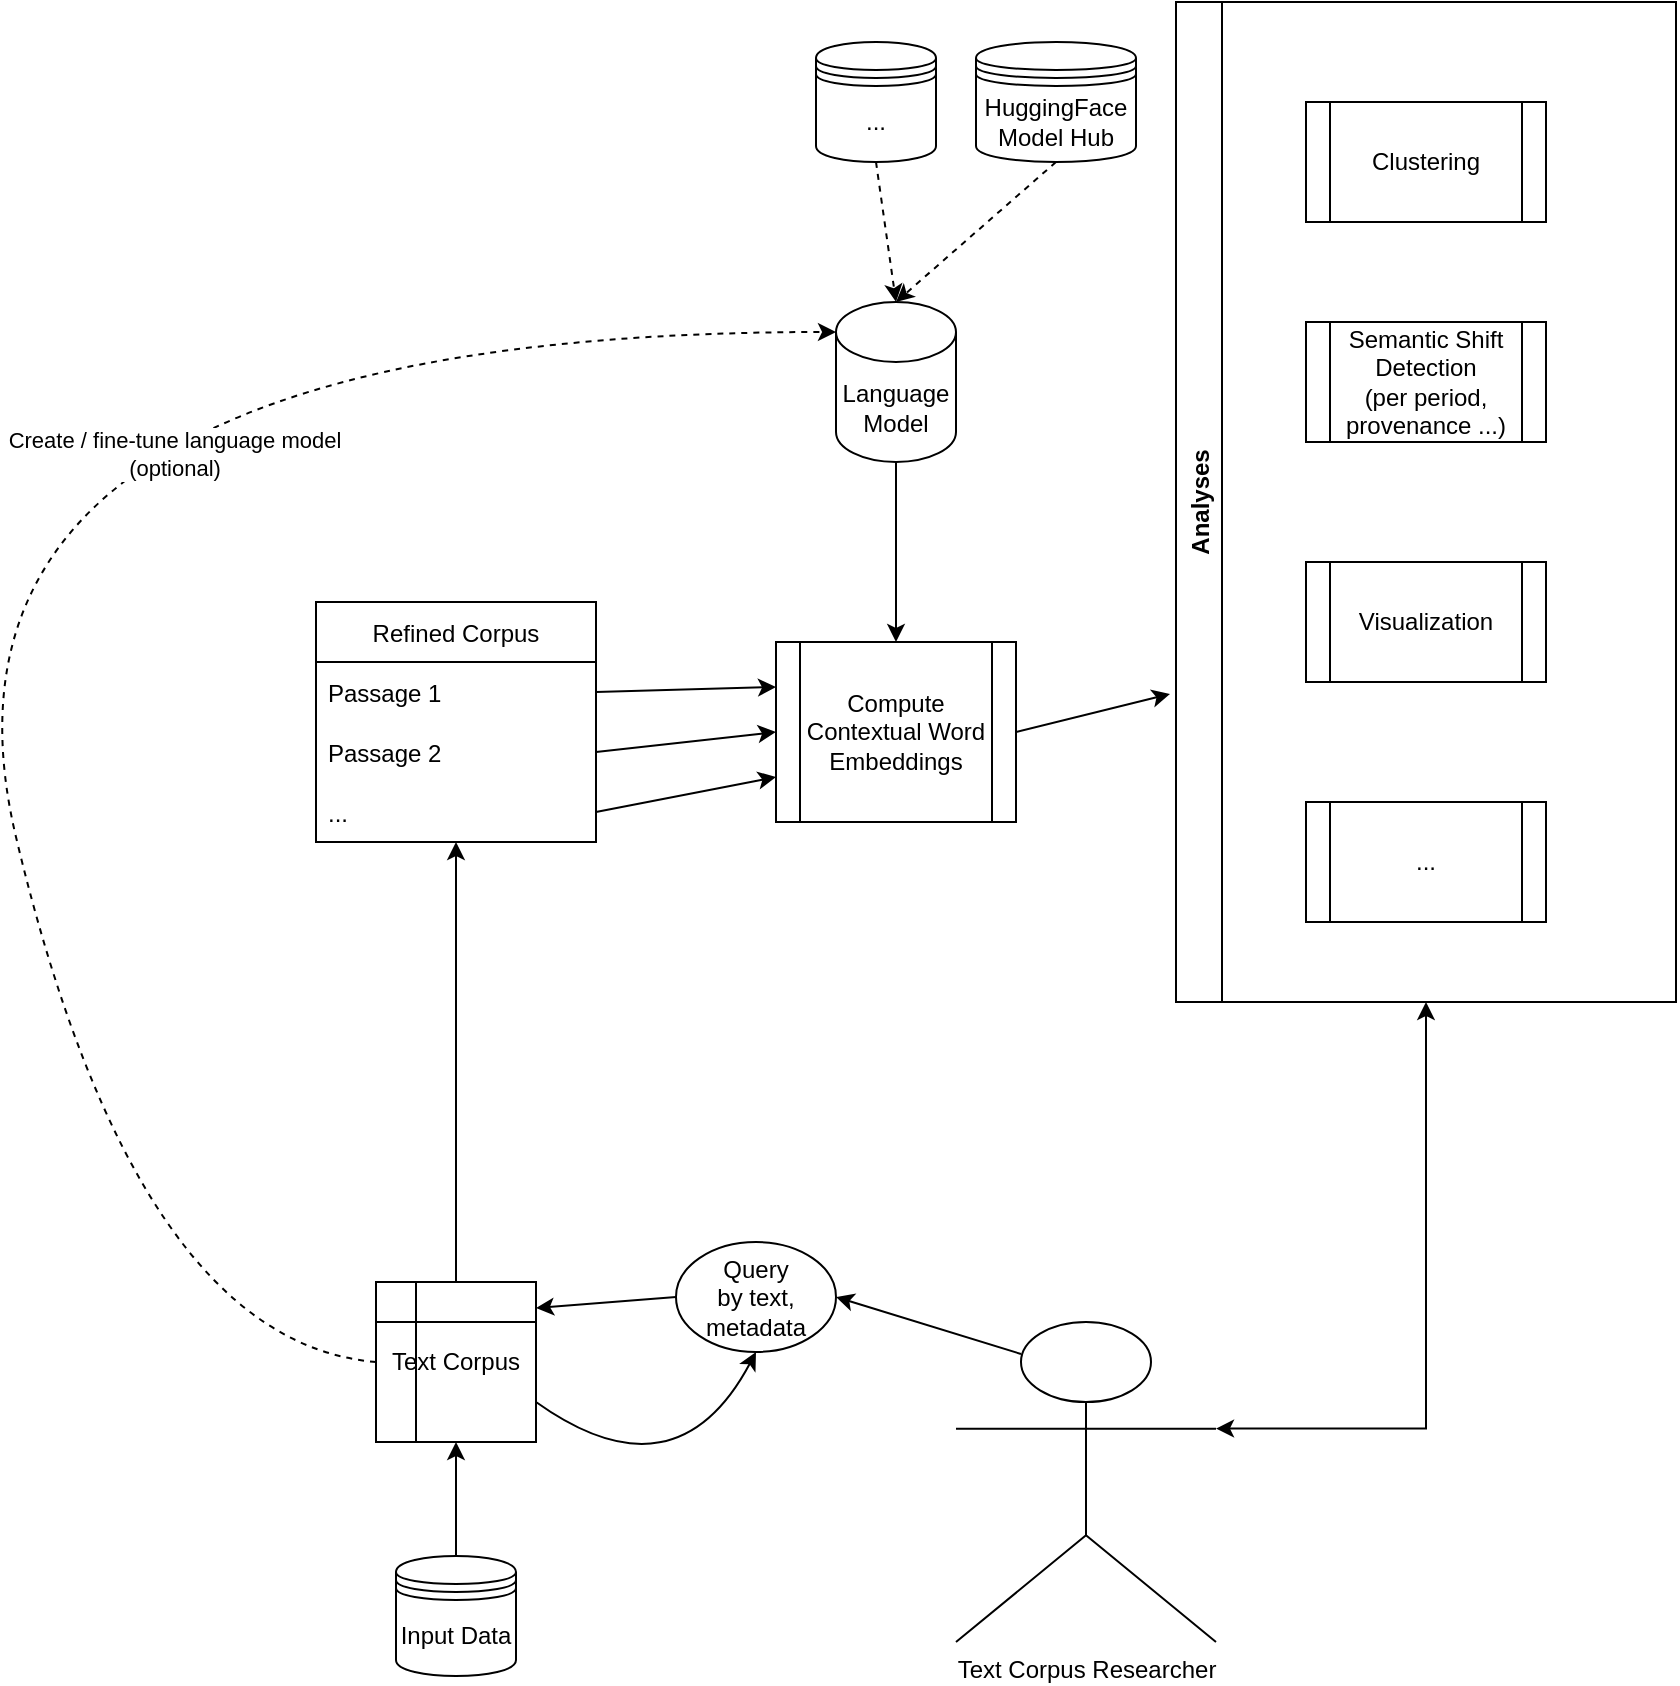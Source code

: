 <mxfile>
    <diagram id="ppkrh9pIyIqRoQHjiDVh" name="Page-1">
        <mxGraphModel dx="2041.5" dy="678" grid="1" gridSize="10" guides="1" tooltips="1" connect="1" arrows="1" fold="1" page="1" pageScale="1.5" pageWidth="827" pageHeight="1169" math="0" shadow="0">
            <root>
                <mxCell id="0"/>
                <mxCell id="1" parent="0"/>
                <mxCell id="v1f8EHenCg5GDuktwgVY-2" value="Refined Corpus" style="swimlane;fontStyle=0;childLayout=stackLayout;horizontal=1;startSize=30;horizontalStack=0;resizeParent=1;resizeParentMax=0;resizeLast=0;collapsible=1;marginBottom=0;" parent="1" vertex="1">
                    <mxGeometry x="80" y="370" width="140" height="120" as="geometry"/>
                </mxCell>
                <mxCell id="v1f8EHenCg5GDuktwgVY-3" value="Passage 1" style="text;strokeColor=none;fillColor=none;align=left;verticalAlign=middle;spacingLeft=4;spacingRight=4;overflow=hidden;points=[[0,0.5],[1,0.5]];portConstraint=eastwest;rotatable=0;" parent="v1f8EHenCg5GDuktwgVY-2" vertex="1">
                    <mxGeometry y="30" width="140" height="30" as="geometry"/>
                </mxCell>
                <mxCell id="v1f8EHenCg5GDuktwgVY-4" value="Passage 2" style="text;strokeColor=none;fillColor=none;align=left;verticalAlign=middle;spacingLeft=4;spacingRight=4;overflow=hidden;points=[[0,0.5],[1,0.5]];portConstraint=eastwest;rotatable=0;" parent="v1f8EHenCg5GDuktwgVY-2" vertex="1">
                    <mxGeometry y="60" width="140" height="30" as="geometry"/>
                </mxCell>
                <mxCell id="v1f8EHenCg5GDuktwgVY-5" value="..." style="text;strokeColor=none;fillColor=none;align=left;verticalAlign=middle;spacingLeft=4;spacingRight=4;overflow=hidden;points=[[0,0.5],[1,0.5]];portConstraint=eastwest;rotatable=0;" parent="v1f8EHenCg5GDuktwgVY-2" vertex="1">
                    <mxGeometry y="90" width="140" height="30" as="geometry"/>
                </mxCell>
                <mxCell id="v1f8EHenCg5GDuktwgVY-6" value="Compute Contextual Word Embeddings" style="shape=process;whiteSpace=wrap;html=1;backgroundOutline=1;" parent="1" vertex="1">
                    <mxGeometry x="310" y="390" width="120" height="90" as="geometry"/>
                </mxCell>
                <mxCell id="v1f8EHenCg5GDuktwgVY-8" value="" style="endArrow=classic;html=1;rounded=0;exitX=1;exitY=0.5;exitDx=0;exitDy=0;entryX=0;entryY=0.25;entryDx=0;entryDy=0;" parent="1" source="v1f8EHenCg5GDuktwgVY-3" target="v1f8EHenCg5GDuktwgVY-6" edge="1">
                    <mxGeometry width="50" height="50" relative="1" as="geometry">
                        <mxPoint x="590" y="460" as="sourcePoint"/>
                        <mxPoint x="640" y="410" as="targetPoint"/>
                    </mxGeometry>
                </mxCell>
                <mxCell id="v1f8EHenCg5GDuktwgVY-9" value="" style="endArrow=classic;html=1;rounded=0;exitX=1;exitY=0.5;exitDx=0;exitDy=0;entryX=0;entryY=0.5;entryDx=0;entryDy=0;" parent="1" source="v1f8EHenCg5GDuktwgVY-4" target="v1f8EHenCg5GDuktwgVY-6" edge="1">
                    <mxGeometry width="50" height="50" relative="1" as="geometry">
                        <mxPoint x="230" y="415" as="sourcePoint"/>
                        <mxPoint x="260" y="422.5" as="targetPoint"/>
                    </mxGeometry>
                </mxCell>
                <mxCell id="v1f8EHenCg5GDuktwgVY-10" value="" style="endArrow=classic;html=1;rounded=0;exitX=1;exitY=0.5;exitDx=0;exitDy=0;entryX=0;entryY=0.75;entryDx=0;entryDy=0;" parent="1" source="v1f8EHenCg5GDuktwgVY-5" target="v1f8EHenCg5GDuktwgVY-6" edge="1">
                    <mxGeometry width="50" height="50" relative="1" as="geometry">
                        <mxPoint x="240" y="425" as="sourcePoint"/>
                        <mxPoint x="240" y="450" as="targetPoint"/>
                    </mxGeometry>
                </mxCell>
                <mxCell id="v1f8EHenCg5GDuktwgVY-15" value="Analyses" style="swimlane;horizontal=0;" parent="1" vertex="1">
                    <mxGeometry x="510" y="70" width="250" height="500" as="geometry"/>
                </mxCell>
                <mxCell id="v1f8EHenCg5GDuktwgVY-11" value="Clustering" style="shape=process;whiteSpace=wrap;html=1;backgroundOutline=1;" parent="v1f8EHenCg5GDuktwgVY-15" vertex="1">
                    <mxGeometry x="65" y="50" width="120" height="60" as="geometry"/>
                </mxCell>
                <mxCell id="v1f8EHenCg5GDuktwgVY-13" value="Visualization" style="shape=process;whiteSpace=wrap;html=1;backgroundOutline=1;" parent="v1f8EHenCg5GDuktwgVY-15" vertex="1">
                    <mxGeometry x="65" y="280" width="120" height="60" as="geometry"/>
                </mxCell>
                <mxCell id="v1f8EHenCg5GDuktwgVY-12" value="Semantic Shift Detection&lt;br&gt;(per period, provenance ...)" style="shape=process;whiteSpace=wrap;html=1;backgroundOutline=1;" parent="v1f8EHenCg5GDuktwgVY-15" vertex="1">
                    <mxGeometry x="65" y="160" width="120" height="60" as="geometry"/>
                </mxCell>
                <mxCell id="v1f8EHenCg5GDuktwgVY-16" value="..." style="shape=process;whiteSpace=wrap;html=1;backgroundOutline=1;" parent="v1f8EHenCg5GDuktwgVY-15" vertex="1">
                    <mxGeometry x="65" y="400" width="120" height="60" as="geometry"/>
                </mxCell>
                <mxCell id="v1f8EHenCg5GDuktwgVY-17" value="Text Corpus Researcher" style="shape=umlActor;verticalLabelPosition=bottom;verticalAlign=top;html=1;outlineConnect=0;" parent="1" vertex="1">
                    <mxGeometry x="400" y="730" width="130" height="160" as="geometry"/>
                </mxCell>
                <mxCell id="v1f8EHenCg5GDuktwgVY-18" value="Text Corpus" style="shape=internalStorage;whiteSpace=wrap;html=1;backgroundOutline=1;" parent="1" vertex="1">
                    <mxGeometry x="110" y="710" width="80" height="80" as="geometry"/>
                </mxCell>
                <mxCell id="v1f8EHenCg5GDuktwgVY-24" value="Query&lt;br&gt;by text, metadata" style="ellipse;whiteSpace=wrap;html=1;" parent="1" vertex="1">
                    <mxGeometry x="260" y="690" width="80" height="55" as="geometry"/>
                </mxCell>
                <mxCell id="v1f8EHenCg5GDuktwgVY-25" value="" style="endArrow=classic;html=1;rounded=0;exitX=0.25;exitY=0.1;exitDx=0;exitDy=0;exitPerimeter=0;entryX=1;entryY=0.5;entryDx=0;entryDy=0;" parent="1" source="v1f8EHenCg5GDuktwgVY-17" target="v1f8EHenCg5GDuktwgVY-24" edge="1">
                    <mxGeometry width="50" height="50" relative="1" as="geometry">
                        <mxPoint x="270" y="460" as="sourcePoint"/>
                        <mxPoint x="320" y="410" as="targetPoint"/>
                    </mxGeometry>
                </mxCell>
                <mxCell id="v1f8EHenCg5GDuktwgVY-28" value="" style="endArrow=classic;html=1;rounded=0;entryX=1;entryY=0.163;entryDx=0;entryDy=0;entryPerimeter=0;exitX=0;exitY=0.5;exitDx=0;exitDy=0;" parent="1" source="v1f8EHenCg5GDuktwgVY-24" target="v1f8EHenCg5GDuktwgVY-18" edge="1">
                    <mxGeometry width="50" height="50" relative="1" as="geometry">
                        <mxPoint x="240" y="775" as="sourcePoint"/>
                        <mxPoint x="290" y="725" as="targetPoint"/>
                    </mxGeometry>
                </mxCell>
                <mxCell id="v1f8EHenCg5GDuktwgVY-29" value="" style="endArrow=classic;html=1;rounded=0;exitX=0.5;exitY=0;exitDx=0;exitDy=0;entryX=0.5;entryY=1;entryDx=0;entryDy=0;" parent="1" source="v1f8EHenCg5GDuktwgVY-18" target="v1f8EHenCg5GDuktwgVY-2" edge="1">
                    <mxGeometry width="50" height="50" relative="1" as="geometry">
                        <mxPoint x="270" y="460" as="sourcePoint"/>
                        <mxPoint x="320" y="410" as="targetPoint"/>
                    </mxGeometry>
                </mxCell>
                <mxCell id="v1f8EHenCg5GDuktwgVY-36" value="" style="endArrow=classic;html=1;rounded=0;entryX=-0.012;entryY=0.692;entryDx=0;entryDy=0;entryPerimeter=0;exitX=1;exitY=0.5;exitDx=0;exitDy=0;" parent="1" source="v1f8EHenCg5GDuktwgVY-6" target="v1f8EHenCg5GDuktwgVY-15" edge="1">
                    <mxGeometry width="50" height="50" relative="1" as="geometry">
                        <mxPoint x="270" y="580" as="sourcePoint"/>
                        <mxPoint x="320" y="530" as="targetPoint"/>
                    </mxGeometry>
                </mxCell>
                <mxCell id="v1f8EHenCg5GDuktwgVY-37" value="" style="endArrow=classic;html=1;rounded=0;edgeStyle=orthogonalEdgeStyle;entryX=1;entryY=0.333;entryDx=0;entryDy=0;entryPerimeter=0;startArrow=classic;startFill=1;exitX=0.5;exitY=1;exitDx=0;exitDy=0;" parent="1" source="v1f8EHenCg5GDuktwgVY-15" target="v1f8EHenCg5GDuktwgVY-17" edge="1">
                    <mxGeometry width="50" height="50" relative="1" as="geometry">
                        <mxPoint x="510" y="510" as="sourcePoint"/>
                        <mxPoint x="320" y="530" as="targetPoint"/>
                    </mxGeometry>
                </mxCell>
                <mxCell id="v1f8EHenCg5GDuktwgVY-38" value="Language Model" style="shape=cylinder3;whiteSpace=wrap;html=1;boundedLbl=1;backgroundOutline=1;size=15;" parent="1" vertex="1">
                    <mxGeometry x="340" y="220" width="60" height="80" as="geometry"/>
                </mxCell>
                <mxCell id="v1f8EHenCg5GDuktwgVY-39" value="" style="endArrow=classic;html=1;rounded=0;exitX=0.5;exitY=1;exitDx=0;exitDy=0;exitPerimeter=0;entryX=0.5;entryY=0;entryDx=0;entryDy=0;" parent="1" source="v1f8EHenCg5GDuktwgVY-38" target="v1f8EHenCg5GDuktwgVY-6" edge="1">
                    <mxGeometry width="50" height="50" relative="1" as="geometry">
                        <mxPoint x="180" y="440" as="sourcePoint"/>
                        <mxPoint x="230" y="390" as="targetPoint"/>
                    </mxGeometry>
                </mxCell>
                <mxCell id="v1f8EHenCg5GDuktwgVY-41" value="" style="curved=1;endArrow=classic;html=1;rounded=0;exitX=0;exitY=0.5;exitDx=0;exitDy=0;entryX=0;entryY=0;entryDx=0;entryDy=15;entryPerimeter=0;dashed=1;" parent="1" source="v1f8EHenCg5GDuktwgVY-18" target="v1f8EHenCg5GDuktwgVY-38" edge="1">
                    <mxGeometry width="50" height="50" relative="1" as="geometry">
                        <mxPoint x="180" y="440" as="sourcePoint"/>
                        <mxPoint x="230" y="390" as="targetPoint"/>
                        <Array as="points">
                            <mxPoint x="-10" y="740"/>
                            <mxPoint x="-130" y="235"/>
                        </Array>
                    </mxGeometry>
                </mxCell>
                <mxCell id="v1f8EHenCg5GDuktwgVY-42" value="Create / fine-tune language model &lt;br&gt;(optional)" style="edgeLabel;html=1;align=center;verticalAlign=middle;resizable=0;points=[];" parent="v1f8EHenCg5GDuktwgVY-41" vertex="1" connectable="0">
                    <mxGeometry x="0.403" y="-61" relative="1" as="geometry">
                        <mxPoint as="offset"/>
                    </mxGeometry>
                </mxCell>
                <mxCell id="2" value="Input Data" style="shape=datastore;whiteSpace=wrap;html=1;" vertex="1" parent="1">
                    <mxGeometry x="120" y="847" width="60" height="60" as="geometry"/>
                </mxCell>
                <mxCell id="3" value="" style="endArrow=classic;html=1;exitX=0.5;exitY=0;exitDx=0;exitDy=0;entryX=0.5;entryY=1;entryDx=0;entryDy=0;" edge="1" parent="1" source="2" target="v1f8EHenCg5GDuktwgVY-18">
                    <mxGeometry width="50" height="50" relative="1" as="geometry">
                        <mxPoint x="300" y="640" as="sourcePoint"/>
                        <mxPoint x="350" y="590" as="targetPoint"/>
                    </mxGeometry>
                </mxCell>
                <mxCell id="4" value="" style="curved=1;endArrow=classic;html=1;exitX=1;exitY=0.75;exitDx=0;exitDy=0;entryX=0.5;entryY=1;entryDx=0;entryDy=0;" edge="1" parent="1" source="v1f8EHenCg5GDuktwgVY-18" target="v1f8EHenCg5GDuktwgVY-24">
                    <mxGeometry width="50" height="50" relative="1" as="geometry">
                        <mxPoint x="300" y="640" as="sourcePoint"/>
                        <mxPoint x="300" y="750" as="targetPoint"/>
                        <Array as="points">
                            <mxPoint x="260" y="820"/>
                        </Array>
                    </mxGeometry>
                </mxCell>
                <mxCell id="5" value="HuggingFace&lt;br&gt;Model Hub" style="shape=datastore;whiteSpace=wrap;html=1;" vertex="1" parent="1">
                    <mxGeometry x="410" y="90" width="80" height="60" as="geometry"/>
                </mxCell>
                <mxCell id="6" value="..." style="shape=datastore;whiteSpace=wrap;html=1;" vertex="1" parent="1">
                    <mxGeometry x="330" y="90" width="60" height="60" as="geometry"/>
                </mxCell>
                <mxCell id="7" value="" style="endArrow=classic;html=1;dashed=1;entryX=0.5;entryY=0;entryDx=0;entryDy=0;entryPerimeter=0;exitX=0.5;exitY=1;exitDx=0;exitDy=0;" edge="1" parent="1" source="6" target="v1f8EHenCg5GDuktwgVY-38">
                    <mxGeometry width="50" height="50" relative="1" as="geometry">
                        <mxPoint x="300" y="230" as="sourcePoint"/>
                        <mxPoint x="350" y="180" as="targetPoint"/>
                    </mxGeometry>
                </mxCell>
                <mxCell id="8" value="" style="endArrow=classic;html=1;dashed=1;entryX=0.5;entryY=0;entryDx=0;entryDy=0;entryPerimeter=0;exitX=0.5;exitY=1;exitDx=0;exitDy=0;" edge="1" parent="1" source="5" target="v1f8EHenCg5GDuktwgVY-38">
                    <mxGeometry width="50" height="50" relative="1" as="geometry">
                        <mxPoint x="370" y="160" as="sourcePoint"/>
                        <mxPoint x="380" y="230" as="targetPoint"/>
                    </mxGeometry>
                </mxCell>
            </root>
        </mxGraphModel>
    </diagram>
</mxfile>